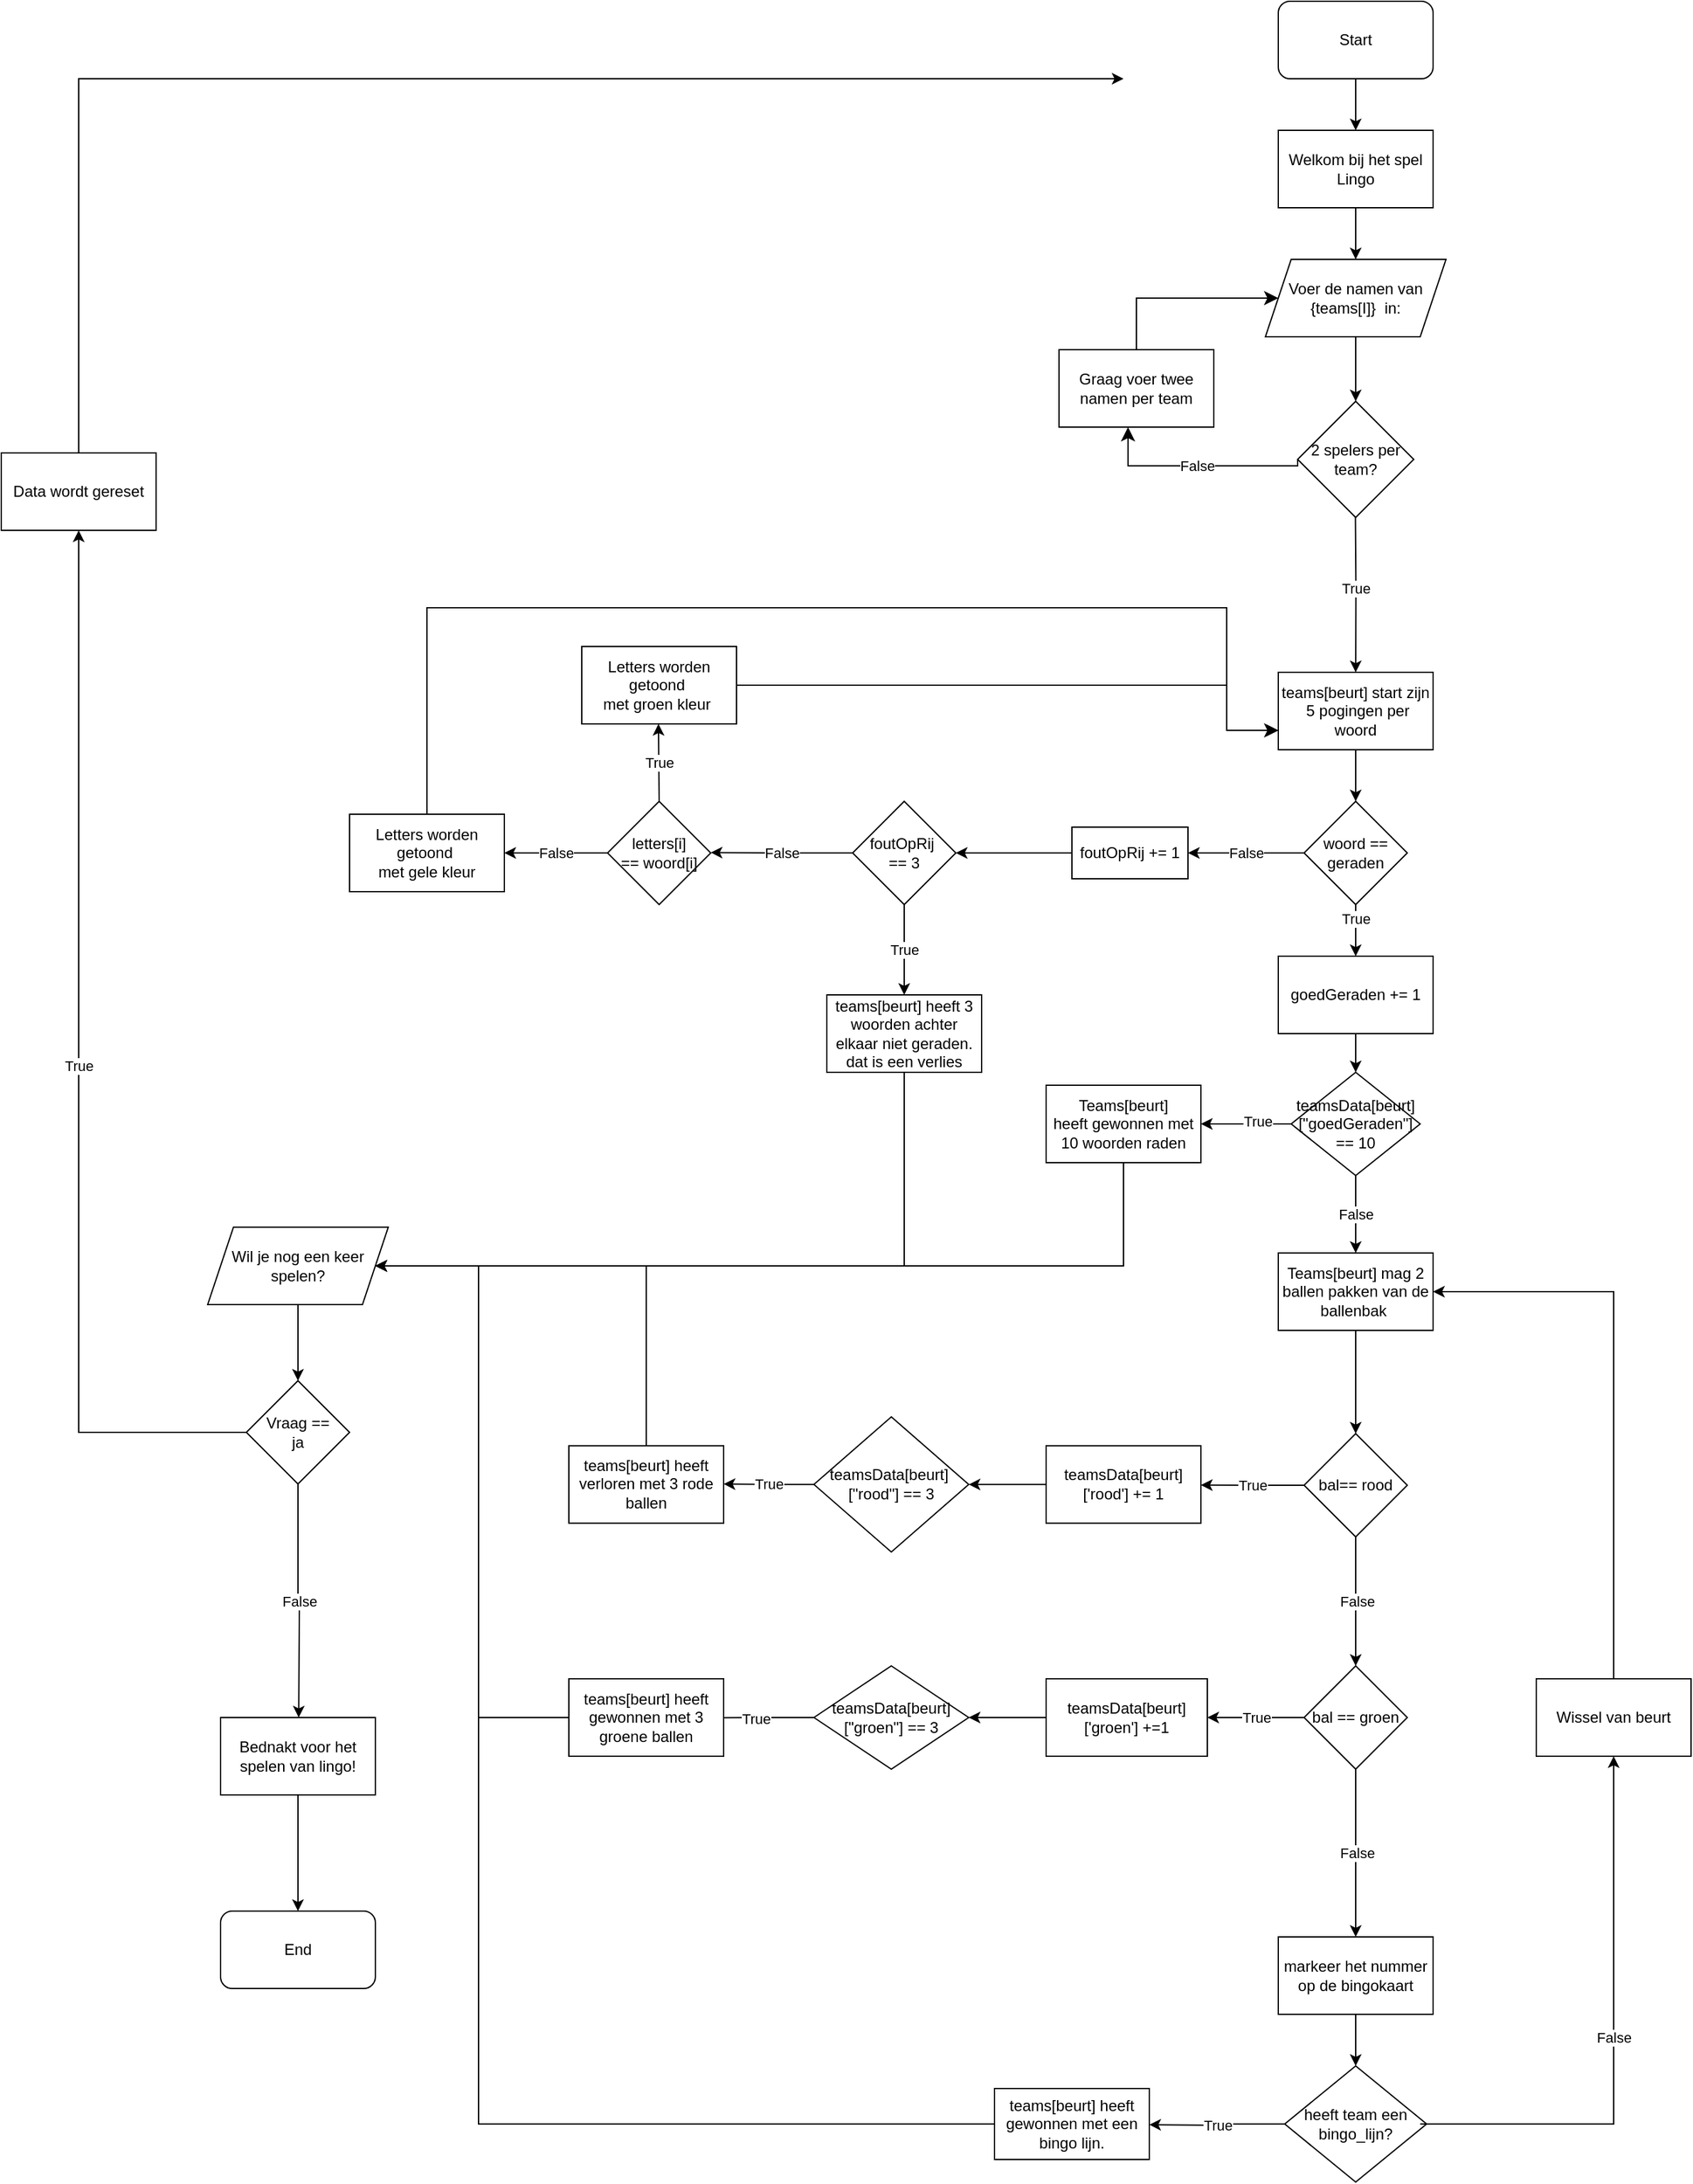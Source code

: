 <mxfile version="27.0.9">
  <diagram name="Pagina-1" id="ZNBf9-4mPVZ-RFVlRsW8">
    <mxGraphModel dx="1996" dy="623" grid="1" gridSize="10" guides="1" tooltips="1" connect="1" arrows="1" fold="1" page="1" pageScale="1" pageWidth="827" pageHeight="1169" math="0" shadow="0">
      <root>
        <mxCell id="0" />
        <mxCell id="1" parent="0" />
        <mxCell id="i0WB8sMOR8vB-OKBG6ua-6" style="edgeStyle=orthogonalEdgeStyle;rounded=0;orthogonalLoop=1;jettySize=auto;html=1;exitX=0.5;exitY=1;exitDx=0;exitDy=0;" parent="1" source="i0WB8sMOR8vB-OKBG6ua-3" target="i0WB8sMOR8vB-OKBG6ua-5" edge="1">
          <mxGeometry relative="1" as="geometry" />
        </mxCell>
        <mxCell id="i0WB8sMOR8vB-OKBG6ua-3" value="Start" style="rounded=1;whiteSpace=wrap;html=1;" parent="1" vertex="1">
          <mxGeometry x="370" y="100" width="120" height="60" as="geometry" />
        </mxCell>
        <mxCell id="i0WB8sMOR8vB-OKBG6ua-4" value="End" style="rounded=1;whiteSpace=wrap;html=1;" parent="1" vertex="1">
          <mxGeometry x="-450" y="1580" width="120" height="60" as="geometry" />
        </mxCell>
        <mxCell id="i0WB8sMOR8vB-OKBG6ua-8" style="edgeStyle=orthogonalEdgeStyle;rounded=0;orthogonalLoop=1;jettySize=auto;html=1;entryX=0.5;entryY=0;entryDx=0;entryDy=0;" parent="1" source="i0WB8sMOR8vB-OKBG6ua-5" target="i0WB8sMOR8vB-OKBG6ua-7" edge="1">
          <mxGeometry relative="1" as="geometry" />
        </mxCell>
        <mxCell id="i0WB8sMOR8vB-OKBG6ua-5" value="Welkom bij het spel Lingo" style="rounded=0;whiteSpace=wrap;html=1;" parent="1" vertex="1">
          <mxGeometry x="370" y="200" width="120" height="60" as="geometry" />
        </mxCell>
        <mxCell id="i0WB8sMOR8vB-OKBG6ua-9" style="edgeStyle=orthogonalEdgeStyle;rounded=0;orthogonalLoop=1;jettySize=auto;html=1;exitX=0.5;exitY=1;exitDx=0;exitDy=0;entryX=0.5;entryY=0;entryDx=0;entryDy=0;" parent="1" source="i0WB8sMOR8vB-OKBG6ua-7" target="i0WB8sMOR8vB-OKBG6ua-10" edge="1">
          <mxGeometry relative="1" as="geometry">
            <mxPoint x="430.286" y="420" as="targetPoint" />
            <Array as="points" />
          </mxGeometry>
        </mxCell>
        <mxCell id="i0WB8sMOR8vB-OKBG6ua-7" value="Voer de namen van {teams[I]} &amp;nbsp;in:" style="shape=parallelogram;perimeter=parallelogramPerimeter;whiteSpace=wrap;html=1;fixedSize=1;" parent="1" vertex="1">
          <mxGeometry x="360" y="300" width="140" height="60" as="geometry" />
        </mxCell>
        <mxCell id="i0WB8sMOR8vB-OKBG6ua-17" value="True" style="edgeStyle=orthogonalEdgeStyle;rounded=0;orthogonalLoop=1;jettySize=auto;html=1;exitX=0.5;exitY=1;exitDx=0;exitDy=0;" parent="1" edge="1">
          <mxGeometry relative="1" as="geometry">
            <mxPoint x="429.71" y="490" as="sourcePoint" />
            <mxPoint x="430" y="620" as="targetPoint" />
          </mxGeometry>
        </mxCell>
        <mxCell id="i0WB8sMOR8vB-OKBG6ua-10" value="2 spelers per team?" style="rhombus;whiteSpace=wrap;html=1;" parent="1" vertex="1">
          <mxGeometry x="385" y="410" width="90" height="90" as="geometry" />
        </mxCell>
        <mxCell id="i0WB8sMOR8vB-OKBG6ua-12" value="Graag voer twee namen per team" style="rounded=0;whiteSpace=wrap;html=1;" parent="1" vertex="1">
          <mxGeometry x="200" y="370" width="120" height="60" as="geometry" />
        </mxCell>
        <mxCell id="i0WB8sMOR8vB-OKBG6ua-15" value="False" style="edgeStyle=elbowEdgeStyle;elbow=vertical;endArrow=classic;html=1;curved=0;rounded=0;endSize=8;startSize=8;exitX=0;exitY=0.5;exitDx=0;exitDy=0;" parent="1" source="i0WB8sMOR8vB-OKBG6ua-10" edge="1">
          <mxGeometry width="50" height="50" relative="1" as="geometry">
            <mxPoint x="375.0" y="454.55" as="sourcePoint" />
            <mxPoint x="253.51" y="430" as="targetPoint" />
            <Array as="points">
              <mxPoint x="323.51" y="460" />
            </Array>
          </mxGeometry>
        </mxCell>
        <mxCell id="i0WB8sMOR8vB-OKBG6ua-16" value="" style="edgeStyle=elbowEdgeStyle;elbow=horizontal;endArrow=classic;html=1;curved=0;rounded=0;endSize=8;startSize=8;exitX=0.5;exitY=0;exitDx=0;exitDy=0;" parent="1" source="i0WB8sMOR8vB-OKBG6ua-12" target="i0WB8sMOR8vB-OKBG6ua-7" edge="1">
          <mxGeometry width="50" height="50" relative="1" as="geometry">
            <mxPoint x="250" y="355" as="sourcePoint" />
            <mxPoint x="300" y="305" as="targetPoint" />
            <Array as="points">
              <mxPoint x="260" y="330" />
            </Array>
          </mxGeometry>
        </mxCell>
        <mxCell id="i0WB8sMOR8vB-OKBG6ua-21" style="edgeStyle=orthogonalEdgeStyle;rounded=0;orthogonalLoop=1;jettySize=auto;html=1;entryX=0.5;entryY=0;entryDx=0;entryDy=0;" parent="1" source="i0WB8sMOR8vB-OKBG6ua-19" target="i0WB8sMOR8vB-OKBG6ua-20" edge="1">
          <mxGeometry relative="1" as="geometry" />
        </mxCell>
        <mxCell id="i0WB8sMOR8vB-OKBG6ua-19" value="teams[beurt] start zijn &amp;nbsp;5 pogingen per woord" style="rounded=0;whiteSpace=wrap;html=1;" parent="1" vertex="1">
          <mxGeometry x="370" y="620" width="120" height="60" as="geometry" />
        </mxCell>
        <mxCell id="i0WB8sMOR8vB-OKBG6ua-22" value="False" style="edgeStyle=orthogonalEdgeStyle;rounded=0;orthogonalLoop=1;jettySize=auto;html=1;" parent="1" source="i0WB8sMOR8vB-OKBG6ua-20" edge="1">
          <mxGeometry relative="1" as="geometry">
            <mxPoint x="300" y="760" as="targetPoint" />
          </mxGeometry>
        </mxCell>
        <mxCell id="VHKo1Bsk1Gj5ykGCg4VP-37" style="edgeStyle=orthogonalEdgeStyle;rounded=0;orthogonalLoop=1;jettySize=auto;html=1;exitX=0.5;exitY=1;exitDx=0;exitDy=0;entryX=0.5;entryY=0;entryDx=0;entryDy=0;" parent="1" source="i0WB8sMOR8vB-OKBG6ua-20" target="VHKo1Bsk1Gj5ykGCg4VP-22" edge="1">
          <mxGeometry relative="1" as="geometry" />
        </mxCell>
        <mxCell id="VHKo1Bsk1Gj5ykGCg4VP-39" value="True" style="edgeLabel;html=1;align=center;verticalAlign=middle;resizable=0;points=[];" parent="VHKo1Bsk1Gj5ykGCg4VP-37" vertex="1" connectable="0">
          <mxGeometry x="-0.438" relative="1" as="geometry">
            <mxPoint as="offset" />
          </mxGeometry>
        </mxCell>
        <mxCell id="i0WB8sMOR8vB-OKBG6ua-20" value="woord == geraden" style="rhombus;whiteSpace=wrap;html=1;" parent="1" vertex="1">
          <mxGeometry x="390" y="720" width="80" height="80" as="geometry" />
        </mxCell>
        <mxCell id="VHKo1Bsk1Gj5ykGCg4VP-2" style="edgeStyle=orthogonalEdgeStyle;rounded=0;orthogonalLoop=1;jettySize=auto;html=1;exitX=0;exitY=0.5;exitDx=0;exitDy=0;" parent="1" source="VHKo1Bsk1Gj5ykGCg4VP-1" edge="1">
          <mxGeometry relative="1" as="geometry">
            <mxPoint x="120" y="760" as="targetPoint" />
          </mxGeometry>
        </mxCell>
        <mxCell id="VHKo1Bsk1Gj5ykGCg4VP-1" value="foutOpRij += 1" style="rounded=0;whiteSpace=wrap;html=1;" parent="1" vertex="1">
          <mxGeometry x="210" y="740" width="90" height="40" as="geometry" />
        </mxCell>
        <mxCell id="VHKo1Bsk1Gj5ykGCg4VP-5" value="True" style="edgeStyle=orthogonalEdgeStyle;rounded=0;orthogonalLoop=1;jettySize=auto;html=1;exitX=0.5;exitY=1;exitDx=0;exitDy=0;" parent="1" source="VHKo1Bsk1Gj5ykGCg4VP-3" target="VHKo1Bsk1Gj5ykGCg4VP-4" edge="1">
          <mxGeometry relative="1" as="geometry" />
        </mxCell>
        <mxCell id="VHKo1Bsk1Gj5ykGCg4VP-6" value="False" style="edgeStyle=orthogonalEdgeStyle;rounded=0;orthogonalLoop=1;jettySize=auto;html=1;exitX=0;exitY=0.5;exitDx=0;exitDy=0;" parent="1" source="VHKo1Bsk1Gj5ykGCg4VP-3" edge="1">
          <mxGeometry relative="1" as="geometry">
            <mxPoint x="-70" y="759.647" as="targetPoint" />
          </mxGeometry>
        </mxCell>
        <mxCell id="VHKo1Bsk1Gj5ykGCg4VP-3" value="foutOpRij&amp;nbsp;&lt;div&gt;== 3&lt;/div&gt;" style="rhombus;whiteSpace=wrap;html=1;" parent="1" vertex="1">
          <mxGeometry x="40" y="720" width="80" height="80" as="geometry" />
        </mxCell>
        <mxCell id="IML32SDbF7kIKqqtTBHj-12" style="edgeStyle=orthogonalEdgeStyle;rounded=0;orthogonalLoop=1;jettySize=auto;html=1;entryX=1;entryY=0.5;entryDx=0;entryDy=0;" parent="1" source="VHKo1Bsk1Gj5ykGCg4VP-4" target="IML32SDbF7kIKqqtTBHj-1" edge="1">
          <mxGeometry relative="1" as="geometry">
            <Array as="points">
              <mxPoint x="80" y="1080" />
            </Array>
          </mxGeometry>
        </mxCell>
        <mxCell id="VHKo1Bsk1Gj5ykGCg4VP-4" value="teams[beurt] heeft 3 woorden achter elkaar niet geraden. dat is een verlies" style="rounded=0;whiteSpace=wrap;html=1;" parent="1" vertex="1">
          <mxGeometry x="20" y="870" width="120" height="60" as="geometry" />
        </mxCell>
        <mxCell id="VHKo1Bsk1Gj5ykGCg4VP-9" value="False" style="edgeStyle=orthogonalEdgeStyle;rounded=0;orthogonalLoop=1;jettySize=auto;html=1;" parent="1" source="VHKo1Bsk1Gj5ykGCg4VP-8" edge="1">
          <mxGeometry relative="1" as="geometry">
            <mxPoint x="-230" y="760" as="targetPoint" />
          </mxGeometry>
        </mxCell>
        <mxCell id="VHKo1Bsk1Gj5ykGCg4VP-10" value="True" style="edgeStyle=orthogonalEdgeStyle;rounded=0;orthogonalLoop=1;jettySize=auto;html=1;exitX=0.5;exitY=0;exitDx=0;exitDy=0;" parent="1" source="VHKo1Bsk1Gj5ykGCg4VP-8" edge="1">
          <mxGeometry relative="1" as="geometry">
            <mxPoint x="-110.529" y="660" as="targetPoint" />
          </mxGeometry>
        </mxCell>
        <mxCell id="VHKo1Bsk1Gj5ykGCg4VP-8" value="letters[i]&lt;div&gt;== woord[i]&lt;/div&gt;" style="rhombus;whiteSpace=wrap;html=1;" parent="1" vertex="1">
          <mxGeometry x="-150" y="720" width="80" height="80" as="geometry" />
        </mxCell>
        <mxCell id="VHKo1Bsk1Gj5ykGCg4VP-12" value="Letters worden getoond&amp;nbsp;&lt;div&gt;met gele kleur&lt;/div&gt;" style="rounded=0;whiteSpace=wrap;html=1;" parent="1" vertex="1">
          <mxGeometry x="-350" y="730" width="120" height="60" as="geometry" />
        </mxCell>
        <mxCell id="VHKo1Bsk1Gj5ykGCg4VP-13" value="Letters worden getoond&amp;nbsp;&lt;div&gt;met groen kleur&amp;nbsp;&lt;/div&gt;" style="rounded=0;whiteSpace=wrap;html=1;" parent="1" vertex="1">
          <mxGeometry x="-170" y="600" width="120" height="60" as="geometry" />
        </mxCell>
        <mxCell id="VHKo1Bsk1Gj5ykGCg4VP-14" value="" style="edgeStyle=segmentEdgeStyle;endArrow=classic;html=1;curved=0;rounded=0;endSize=8;startSize=8;entryX=0;entryY=0.75;entryDx=0;entryDy=0;" parent="1" target="i0WB8sMOR8vB-OKBG6ua-19" edge="1">
          <mxGeometry width="50" height="50" relative="1" as="geometry">
            <mxPoint x="-50" y="630" as="sourcePoint" />
            <mxPoint y="580" as="targetPoint" />
            <Array as="points">
              <mxPoint x="330" y="630" />
              <mxPoint x="330" y="665" />
            </Array>
          </mxGeometry>
        </mxCell>
        <mxCell id="VHKo1Bsk1Gj5ykGCg4VP-16" value="" style="endArrow=classic;html=1;rounded=0;exitX=0.5;exitY=0;exitDx=0;exitDy=0;entryX=0;entryY=0.75;entryDx=0;entryDy=0;" parent="1" source="VHKo1Bsk1Gj5ykGCg4VP-12" target="i0WB8sMOR8vB-OKBG6ua-19" edge="1">
          <mxGeometry width="50" height="50" relative="1" as="geometry">
            <mxPoint x="-300" y="640" as="sourcePoint" />
            <mxPoint x="-250" y="590" as="targetPoint" />
            <Array as="points">
              <mxPoint x="-290" y="570" />
              <mxPoint x="110" y="570" />
              <mxPoint x="330" y="570" />
              <mxPoint x="330" y="665" />
            </Array>
          </mxGeometry>
        </mxCell>
        <mxCell id="VHKo1Bsk1Gj5ykGCg4VP-44" style="edgeStyle=orthogonalEdgeStyle;rounded=0;orthogonalLoop=1;jettySize=auto;html=1;exitX=0.5;exitY=1;exitDx=0;exitDy=0;" parent="1" source="VHKo1Bsk1Gj5ykGCg4VP-17" edge="1">
          <mxGeometry relative="1" as="geometry">
            <mxPoint x="430" y="1210" as="targetPoint" />
          </mxGeometry>
        </mxCell>
        <mxCell id="VHKo1Bsk1Gj5ykGCg4VP-17" value="Teams[beurt] mag 2 ballen pakken van de ballenbak&amp;nbsp;" style="rounded=0;whiteSpace=wrap;html=1;" parent="1" vertex="1">
          <mxGeometry x="370" y="1070" width="120" height="60" as="geometry" />
        </mxCell>
        <mxCell id="VHKo1Bsk1Gj5ykGCg4VP-43" style="edgeStyle=orthogonalEdgeStyle;rounded=0;orthogonalLoop=1;jettySize=auto;html=1;exitX=0.5;exitY=1;exitDx=0;exitDy=0;entryX=0.5;entryY=0;entryDx=0;entryDy=0;" parent="1" source="VHKo1Bsk1Gj5ykGCg4VP-22" target="VHKo1Bsk1Gj5ykGCg4VP-24" edge="1">
          <mxGeometry relative="1" as="geometry" />
        </mxCell>
        <mxCell id="VHKo1Bsk1Gj5ykGCg4VP-22" value="goedGeraden += 1" style="rounded=0;whiteSpace=wrap;html=1;" parent="1" vertex="1">
          <mxGeometry x="370" y="840" width="120" height="60" as="geometry" />
        </mxCell>
        <mxCell id="VHKo1Bsk1Gj5ykGCg4VP-30" value="" style="edgeStyle=orthogonalEdgeStyle;rounded=0;orthogonalLoop=1;jettySize=auto;html=1;" parent="1" source="VHKo1Bsk1Gj5ykGCg4VP-24" target="VHKo1Bsk1Gj5ykGCg4VP-29" edge="1">
          <mxGeometry relative="1" as="geometry" />
        </mxCell>
        <mxCell id="VHKo1Bsk1Gj5ykGCg4VP-32" value="True" style="edgeLabel;html=1;align=center;verticalAlign=middle;resizable=0;points=[];" parent="VHKo1Bsk1Gj5ykGCg4VP-30" vertex="1" connectable="0">
          <mxGeometry x="-0.251" y="-2" relative="1" as="geometry">
            <mxPoint as="offset" />
          </mxGeometry>
        </mxCell>
        <mxCell id="VHKo1Bsk1Gj5ykGCg4VP-42" value="False" style="edgeStyle=orthogonalEdgeStyle;rounded=0;orthogonalLoop=1;jettySize=auto;html=1;exitX=0.5;exitY=1;exitDx=0;exitDy=0;entryX=0.5;entryY=0;entryDx=0;entryDy=0;" parent="1" source="VHKo1Bsk1Gj5ykGCg4VP-24" target="VHKo1Bsk1Gj5ykGCg4VP-17" edge="1">
          <mxGeometry relative="1" as="geometry" />
        </mxCell>
        <mxCell id="VHKo1Bsk1Gj5ykGCg4VP-24" value="teamsData[beurt]&lt;div&gt;[&quot;goedGeraden&quot;]&lt;/div&gt;&lt;div&gt;== 10&lt;/div&gt;" style="rhombus;whiteSpace=wrap;html=1;" parent="1" vertex="1">
          <mxGeometry x="380" y="930" width="100" height="80" as="geometry" />
        </mxCell>
        <mxCell id="IML32SDbF7kIKqqtTBHj-13" style="edgeStyle=orthogonalEdgeStyle;rounded=0;orthogonalLoop=1;jettySize=auto;html=1;entryX=1;entryY=0.5;entryDx=0;entryDy=0;" parent="1" source="VHKo1Bsk1Gj5ykGCg4VP-29" target="IML32SDbF7kIKqqtTBHj-1" edge="1">
          <mxGeometry relative="1" as="geometry">
            <Array as="points">
              <mxPoint x="250" y="1080" />
            </Array>
          </mxGeometry>
        </mxCell>
        <mxCell id="VHKo1Bsk1Gj5ykGCg4VP-29" value="Teams[beurt]&lt;div&gt;heeft gewonnen met 10 woorden raden&lt;/div&gt;" style="whiteSpace=wrap;html=1;" parent="1" vertex="1">
          <mxGeometry x="190" y="940" width="120" height="60" as="geometry" />
        </mxCell>
        <mxCell id="VHKo1Bsk1Gj5ykGCg4VP-46" value="True" style="edgeStyle=orthogonalEdgeStyle;rounded=0;orthogonalLoop=1;jettySize=auto;html=1;exitX=0;exitY=0.5;exitDx=0;exitDy=0;" parent="1" source="VHKo1Bsk1Gj5ykGCg4VP-45" edge="1">
          <mxGeometry relative="1" as="geometry">
            <mxPoint x="310" y="1249.857" as="targetPoint" />
          </mxGeometry>
        </mxCell>
        <mxCell id="VHKo1Bsk1Gj5ykGCg4VP-58" value="False" style="edgeStyle=orthogonalEdgeStyle;rounded=0;orthogonalLoop=1;jettySize=auto;html=1;exitX=0.5;exitY=1;exitDx=0;exitDy=0;" parent="1" source="VHKo1Bsk1Gj5ykGCg4VP-45" edge="1">
          <mxGeometry relative="1" as="geometry">
            <mxPoint x="430" y="1390" as="targetPoint" />
          </mxGeometry>
        </mxCell>
        <mxCell id="VHKo1Bsk1Gj5ykGCg4VP-45" value="bal== rood" style="rhombus;whiteSpace=wrap;html=1;" parent="1" vertex="1">
          <mxGeometry x="390" y="1210" width="80" height="80" as="geometry" />
        </mxCell>
        <mxCell id="VHKo1Bsk1Gj5ykGCg4VP-54" value="True" style="edgeStyle=orthogonalEdgeStyle;rounded=0;orthogonalLoop=1;jettySize=auto;html=1;exitX=0;exitY=0.5;exitDx=0;exitDy=0;" parent="1" source="VHKo1Bsk1Gj5ykGCg4VP-49" edge="1">
          <mxGeometry relative="1" as="geometry">
            <mxPoint x="-60" y="1249" as="targetPoint" />
          </mxGeometry>
        </mxCell>
        <mxCell id="VHKo1Bsk1Gj5ykGCg4VP-49" value="teamsData[beurt]&amp;nbsp;&lt;div&gt;[&quot;rood&quot;] == 3&lt;/div&gt;" style="rhombus;whiteSpace=wrap;html=1;" parent="1" vertex="1">
          <mxGeometry x="10" y="1197.01" width="120" height="104.75" as="geometry" />
        </mxCell>
        <mxCell id="VHKo1Bsk1Gj5ykGCg4VP-53" style="edgeStyle=orthogonalEdgeStyle;rounded=0;orthogonalLoop=1;jettySize=auto;html=1;exitX=0;exitY=0.5;exitDx=0;exitDy=0;entryX=1;entryY=0.5;entryDx=0;entryDy=0;" parent="1" source="VHKo1Bsk1Gj5ykGCg4VP-52" target="VHKo1Bsk1Gj5ykGCg4VP-49" edge="1">
          <mxGeometry relative="1" as="geometry" />
        </mxCell>
        <mxCell id="VHKo1Bsk1Gj5ykGCg4VP-52" value="&lt;div&gt;teamsData[beurt]&lt;/div&gt;&lt;div&gt;[&#39;rood&#39;] += 1&lt;/div&gt;" style="rounded=0;whiteSpace=wrap;html=1;" parent="1" vertex="1">
          <mxGeometry x="190" y="1219.38" width="120" height="60" as="geometry" />
        </mxCell>
        <mxCell id="IML32SDbF7kIKqqtTBHj-9" style="edgeStyle=orthogonalEdgeStyle;rounded=0;orthogonalLoop=1;jettySize=auto;html=1;entryX=1;entryY=0.5;entryDx=0;entryDy=0;" parent="1" source="VHKo1Bsk1Gj5ykGCg4VP-55" target="IML32SDbF7kIKqqtTBHj-1" edge="1">
          <mxGeometry relative="1" as="geometry">
            <Array as="points">
              <mxPoint x="-120" y="1080" />
            </Array>
          </mxGeometry>
        </mxCell>
        <mxCell id="VHKo1Bsk1Gj5ykGCg4VP-55" value="teams[beurt] heeft verloren met 3 rode ballen" style="rounded=0;whiteSpace=wrap;html=1;" parent="1" vertex="1">
          <mxGeometry x="-180" y="1219.38" width="120" height="60" as="geometry" />
        </mxCell>
        <mxCell id="VHKo1Bsk1Gj5ykGCg4VP-67" value="False" style="edgeStyle=orthogonalEdgeStyle;rounded=0;orthogonalLoop=1;jettySize=auto;html=1;" parent="1" source="VHKo1Bsk1Gj5ykGCg4VP-59" edge="1">
          <mxGeometry relative="1" as="geometry">
            <mxPoint x="430" y="1600" as="targetPoint" />
          </mxGeometry>
        </mxCell>
        <mxCell id="VHKo1Bsk1Gj5ykGCg4VP-76" value="True" style="edgeStyle=orthogonalEdgeStyle;rounded=0;orthogonalLoop=1;jettySize=auto;html=1;exitX=0;exitY=0.5;exitDx=0;exitDy=0;entryX=1;entryY=0.5;entryDx=0;entryDy=0;" parent="1" source="VHKo1Bsk1Gj5ykGCg4VP-59" target="VHKo1Bsk1Gj5ykGCg4VP-77" edge="1">
          <mxGeometry relative="1" as="geometry">
            <mxPoint x="340" y="1430" as="targetPoint" />
          </mxGeometry>
        </mxCell>
        <mxCell id="VHKo1Bsk1Gj5ykGCg4VP-59" value="bal == groen" style="rhombus;whiteSpace=wrap;html=1;" parent="1" vertex="1">
          <mxGeometry x="390" y="1390" width="80" height="80" as="geometry" />
        </mxCell>
        <mxCell id="VHKo1Bsk1Gj5ykGCg4VP-65" value="True" style="edgeStyle=orthogonalEdgeStyle;rounded=0;orthogonalLoop=1;jettySize=auto;html=1;exitX=0;exitY=0.5;exitDx=0;exitDy=0;" parent="1" source="VHKo1Bsk1Gj5ykGCg4VP-64" edge="1">
          <mxGeometry relative="1" as="geometry">
            <mxPoint x="-80" y="1430.235" as="targetPoint" />
          </mxGeometry>
        </mxCell>
        <mxCell id="VHKo1Bsk1Gj5ykGCg4VP-64" value="teamsData[beurt]&lt;div&gt;[&quot;groen&quot;] == 3&lt;/div&gt;" style="rhombus;whiteSpace=wrap;html=1;" parent="1" vertex="1">
          <mxGeometry x="10" y="1390" width="120" height="80" as="geometry" />
        </mxCell>
        <mxCell id="IML32SDbF7kIKqqtTBHj-10" style="edgeStyle=orthogonalEdgeStyle;rounded=0;orthogonalLoop=1;jettySize=auto;html=1;exitX=0;exitY=0.5;exitDx=0;exitDy=0;entryX=1;entryY=0.5;entryDx=0;entryDy=0;" parent="1" source="VHKo1Bsk1Gj5ykGCg4VP-66" target="IML32SDbF7kIKqqtTBHj-1" edge="1">
          <mxGeometry relative="1" as="geometry">
            <Array as="points">
              <mxPoint x="-250" y="1430" />
              <mxPoint x="-250" y="1080" />
            </Array>
          </mxGeometry>
        </mxCell>
        <mxCell id="VHKo1Bsk1Gj5ykGCg4VP-66" value="teams[beurt] heeft gewonnen met 3 groene ballen" style="rounded=0;whiteSpace=wrap;html=1;" parent="1" vertex="1">
          <mxGeometry x="-180" y="1400" width="120" height="60" as="geometry" />
        </mxCell>
        <mxCell id="VHKo1Bsk1Gj5ykGCg4VP-71" style="edgeStyle=orthogonalEdgeStyle;rounded=0;orthogonalLoop=1;jettySize=auto;html=1;exitX=0.5;exitY=1;exitDx=0;exitDy=0;entryX=0.5;entryY=0;entryDx=0;entryDy=0;" parent="1" source="VHKo1Bsk1Gj5ykGCg4VP-69" target="VHKo1Bsk1Gj5ykGCg4VP-70" edge="1">
          <mxGeometry relative="1" as="geometry" />
        </mxCell>
        <mxCell id="VHKo1Bsk1Gj5ykGCg4VP-69" value="markeer het nummer op de bingokaart" style="rounded=0;whiteSpace=wrap;html=1;" parent="1" vertex="1">
          <mxGeometry x="370" y="1600" width="120" height="60" as="geometry" />
        </mxCell>
        <mxCell id="VHKo1Bsk1Gj5ykGCg4VP-72" value="True" style="edgeStyle=orthogonalEdgeStyle;rounded=0;orthogonalLoop=1;jettySize=auto;html=1;exitX=0;exitY=0.5;exitDx=0;exitDy=0;" parent="1" source="VHKo1Bsk1Gj5ykGCg4VP-70" edge="1">
          <mxGeometry relative="1" as="geometry">
            <mxPoint x="270" y="1745.529" as="targetPoint" />
          </mxGeometry>
        </mxCell>
        <mxCell id="VHKo1Bsk1Gj5ykGCg4VP-70" value="heeft team een bingo_lijn?" style="rhombus;whiteSpace=wrap;html=1;" parent="1" vertex="1">
          <mxGeometry x="375" y="1700" width="110" height="90" as="geometry" />
        </mxCell>
        <mxCell id="IML32SDbF7kIKqqtTBHj-11" style="edgeStyle=orthogonalEdgeStyle;rounded=0;orthogonalLoop=1;jettySize=auto;html=1;entryX=1;entryY=0.5;entryDx=0;entryDy=0;" parent="1" source="VHKo1Bsk1Gj5ykGCg4VP-73" target="IML32SDbF7kIKqqtTBHj-1" edge="1">
          <mxGeometry relative="1" as="geometry">
            <Array as="points">
              <mxPoint x="-250" y="1745" />
              <mxPoint x="-250" y="1080" />
            </Array>
          </mxGeometry>
        </mxCell>
        <mxCell id="VHKo1Bsk1Gj5ykGCg4VP-73" value="teams[beurt] heeft gewonnen met een bingo lijn." style="rounded=0;whiteSpace=wrap;html=1;" parent="1" vertex="1">
          <mxGeometry x="150" y="1717.5" width="120" height="55" as="geometry" />
        </mxCell>
        <mxCell id="VHKo1Bsk1Gj5ykGCg4VP-78" style="edgeStyle=orthogonalEdgeStyle;rounded=0;orthogonalLoop=1;jettySize=auto;html=1;entryX=1;entryY=0.5;entryDx=0;entryDy=0;" parent="1" source="VHKo1Bsk1Gj5ykGCg4VP-77" target="VHKo1Bsk1Gj5ykGCg4VP-64" edge="1">
          <mxGeometry relative="1" as="geometry" />
        </mxCell>
        <mxCell id="VHKo1Bsk1Gj5ykGCg4VP-77" value="teamsData[beurt]&lt;div&gt;[&#39;groen&#39;] +=1&lt;/div&gt;" style="rounded=0;whiteSpace=wrap;html=1;" parent="1" vertex="1">
          <mxGeometry x="190" y="1400" width="125" height="60" as="geometry" />
        </mxCell>
        <mxCell id="VHKo1Bsk1Gj5ykGCg4VP-79" value="Wissel van beurt" style="rounded=0;whiteSpace=wrap;html=1;" parent="1" vertex="1">
          <mxGeometry x="570" y="1400" width="120" height="60" as="geometry" />
        </mxCell>
        <mxCell id="VHKo1Bsk1Gj5ykGCg4VP-80" value="False" style="endArrow=classic;html=1;rounded=0;exitX=1;exitY=0.5;exitDx=0;exitDy=0;entryX=0.5;entryY=1;entryDx=0;entryDy=0;" parent="1" target="VHKo1Bsk1Gj5ykGCg4VP-79" edge="1">
          <mxGeometry width="50" height="50" relative="1" as="geometry">
            <mxPoint x="480" y="1745" as="sourcePoint" />
            <mxPoint x="655" y="1450" as="targetPoint" />
            <Array as="points">
              <mxPoint x="630" y="1745" />
            </Array>
          </mxGeometry>
        </mxCell>
        <mxCell id="VHKo1Bsk1Gj5ykGCg4VP-81" value="" style="endArrow=classic;html=1;rounded=0;entryX=1;entryY=0.5;entryDx=0;entryDy=0;exitX=0.5;exitY=0;exitDx=0;exitDy=0;" parent="1" source="VHKo1Bsk1Gj5ykGCg4VP-79" target="VHKo1Bsk1Gj5ykGCg4VP-17" edge="1">
          <mxGeometry width="50" height="50" relative="1" as="geometry">
            <mxPoint x="630" y="1390" as="sourcePoint" />
            <mxPoint x="630" y="1140" as="targetPoint" />
            <Array as="points">
              <mxPoint x="630" y="1100" />
            </Array>
          </mxGeometry>
        </mxCell>
        <mxCell id="IML32SDbF7kIKqqtTBHj-2" style="edgeStyle=orthogonalEdgeStyle;rounded=0;orthogonalLoop=1;jettySize=auto;html=1;entryX=0.5;entryY=0;entryDx=0;entryDy=0;" parent="1" source="IML32SDbF7kIKqqtTBHj-1" target="IML32SDbF7kIKqqtTBHj-3" edge="1">
          <mxGeometry relative="1" as="geometry">
            <mxPoint x="-390" y="1160" as="targetPoint" />
          </mxGeometry>
        </mxCell>
        <mxCell id="IML32SDbF7kIKqqtTBHj-1" value="Wil je nog een keer spelen?" style="shape=parallelogram;perimeter=parallelogramPerimeter;whiteSpace=wrap;html=1;fixedSize=1;" parent="1" vertex="1">
          <mxGeometry x="-460" y="1050" width="140" height="60" as="geometry" />
        </mxCell>
        <mxCell id="IML32SDbF7kIKqqtTBHj-4" value="False" style="edgeStyle=orthogonalEdgeStyle;rounded=0;orthogonalLoop=1;jettySize=auto;html=1;exitX=0.5;exitY=1;exitDx=0;exitDy=0;" parent="1" source="IML32SDbF7kIKqqtTBHj-3" edge="1">
          <mxGeometry relative="1" as="geometry">
            <mxPoint x="-389.429" y="1430" as="targetPoint" />
          </mxGeometry>
        </mxCell>
        <mxCell id="DmS2_cu8fJ3tF6P7srMJ-2" value="True" style="edgeStyle=orthogonalEdgeStyle;rounded=0;orthogonalLoop=1;jettySize=auto;html=1;exitX=0;exitY=0.5;exitDx=0;exitDy=0;entryX=0.5;entryY=1;entryDx=0;entryDy=0;" edge="1" parent="1" source="IML32SDbF7kIKqqtTBHj-3" target="DmS2_cu8fJ3tF6P7srMJ-1">
          <mxGeometry relative="1" as="geometry" />
        </mxCell>
        <mxCell id="IML32SDbF7kIKqqtTBHj-3" value="Vraag ==&lt;div&gt;ja&lt;/div&gt;" style="rhombus;whiteSpace=wrap;html=1;" parent="1" vertex="1">
          <mxGeometry x="-430" y="1169" width="80" height="80" as="geometry" />
        </mxCell>
        <mxCell id="IML32SDbF7kIKqqtTBHj-8" style="edgeStyle=orthogonalEdgeStyle;rounded=0;orthogonalLoop=1;jettySize=auto;html=1;entryX=0.5;entryY=0;entryDx=0;entryDy=0;" parent="1" source="IML32SDbF7kIKqqtTBHj-7" target="i0WB8sMOR8vB-OKBG6ua-4" edge="1">
          <mxGeometry relative="1" as="geometry" />
        </mxCell>
        <mxCell id="IML32SDbF7kIKqqtTBHj-7" value="Bednakt voor het spelen van lingo!" style="rounded=0;whiteSpace=wrap;html=1;" parent="1" vertex="1">
          <mxGeometry x="-450" y="1430" width="120" height="60" as="geometry" />
        </mxCell>
        <mxCell id="DmS2_cu8fJ3tF6P7srMJ-3" style="edgeStyle=orthogonalEdgeStyle;rounded=0;orthogonalLoop=1;jettySize=auto;html=1;entryX=0;entryY=0.5;entryDx=0;entryDy=0;exitX=0.5;exitY=0;exitDx=0;exitDy=0;" edge="1" parent="1" source="DmS2_cu8fJ3tF6P7srMJ-1">
          <mxGeometry relative="1" as="geometry">
            <mxPoint x="-620" y="410" as="sourcePoint" />
            <mxPoint x="250" y="160" as="targetPoint" />
            <Array as="points">
              <mxPoint x="-560" y="160" />
            </Array>
          </mxGeometry>
        </mxCell>
        <mxCell id="DmS2_cu8fJ3tF6P7srMJ-1" value="Data wordt gereset" style="rounded=0;whiteSpace=wrap;html=1;" vertex="1" parent="1">
          <mxGeometry x="-620" y="450" width="120" height="60" as="geometry" />
        </mxCell>
      </root>
    </mxGraphModel>
  </diagram>
</mxfile>
